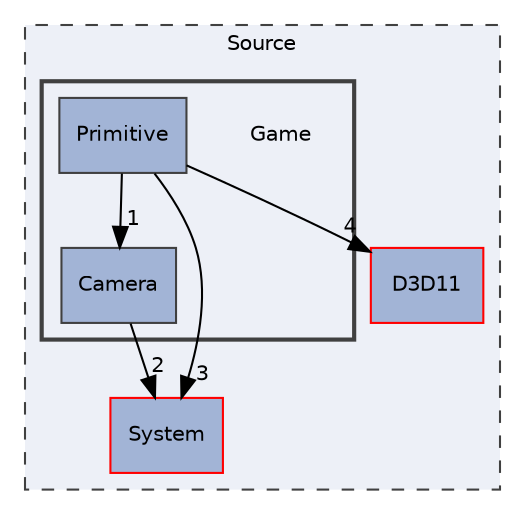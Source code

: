 digraph "C:/Users/shiih/Desktop/kiyosumi/DX11Template/Source/Game"
{
 // LATEX_PDF_SIZE
  edge [fontname="Helvetica",fontsize="10",labelfontname="Helvetica",labelfontsize="10"];
  node [fontname="Helvetica",fontsize="10",shape=record];
  compound=true
  subgraph clusterdir_74389ed8173ad57b461b9d623a1f3867 {
    graph [ bgcolor="#edf0f7", pencolor="grey25", style="filled,dashed,", label="Source", fontname="Helvetica", fontsize="10", URL="dir_74389ed8173ad57b461b9d623a1f3867.html"]
  dir_86602465ad759445696399282595f21f [shape=box, label="System", style="filled,", fillcolor="#a2b4d6", color="red", URL="dir_86602465ad759445696399282595f21f.html"];
  dir_d6f806a0f8acb4e9216b2e39be4b704c [shape=box, label="D3D11", style="filled,", fillcolor="#a2b4d6", color="red", URL="dir_d6f806a0f8acb4e9216b2e39be4b704c.html"];
  subgraph clusterdir_3777292849a1481e53303ca2af78ff89 {
    graph [ bgcolor="#edf0f7", pencolor="grey25", style="filled,bold,", label="", fontname="Helvetica", fontsize="10", URL="dir_3777292849a1481e53303ca2af78ff89.html"]
    dir_3777292849a1481e53303ca2af78ff89 [shape=plaintext, label="Game"];
  dir_c1403a311cad45b8ce53ca54ee5f9482 [shape=box, label="Camera", style="filled,", fillcolor="#a2b4d6", color="grey25", URL="dir_c1403a311cad45b8ce53ca54ee5f9482.html"];
  dir_6d9dcc3fb5bbfd2e716f66d0d6841752 [shape=box, label="Primitive", style="filled,", fillcolor="#a2b4d6", color="grey25", URL="dir_6d9dcc3fb5bbfd2e716f66d0d6841752.html"];
  }
  }
  dir_c1403a311cad45b8ce53ca54ee5f9482->dir_86602465ad759445696399282595f21f [headlabel="2", labeldistance=1.5 headhref="dir_000000_000016.html"];
  dir_6d9dcc3fb5bbfd2e716f66d0d6841752->dir_86602465ad759445696399282595f21f [headlabel="3", labeldistance=1.5 headhref="dir_000011_000016.html"];
  dir_6d9dcc3fb5bbfd2e716f66d0d6841752->dir_c1403a311cad45b8ce53ca54ee5f9482 [headlabel="1", labeldistance=1.5 headhref="dir_000011_000000.html"];
  dir_6d9dcc3fb5bbfd2e716f66d0d6841752->dir_d6f806a0f8acb4e9216b2e39be4b704c [headlabel="4", labeldistance=1.5 headhref="dir_000011_000002.html"];
}
